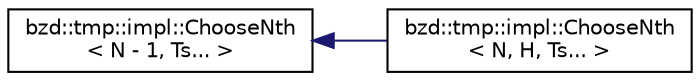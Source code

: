 digraph "Graphical Class Hierarchy"
{
  edge [fontname="Helvetica",fontsize="10",labelfontname="Helvetica",labelfontsize="10"];
  node [fontname="Helvetica",fontsize="10",shape=record];
  rankdir="LR";
  Node0 [label="bzd::tmp::impl::ChooseNth\l\< N - 1, Ts... \>",height=0.2,width=0.4,color="black", fillcolor="white", style="filled",URL="$structbzd_1_1tmp_1_1impl_1_1ChooseNth.html"];
  Node0 -> Node1 [dir="back",color="midnightblue",fontsize="10",style="solid",fontname="Helvetica"];
  Node1 [label="bzd::tmp::impl::ChooseNth\l\< N, H, Ts... \>",height=0.2,width=0.4,color="black", fillcolor="white", style="filled",URL="$structbzd_1_1tmp_1_1impl_1_1ChooseNth_3_01N_00_01H_00_01Ts_8_8_8_01_4.html"];
}
